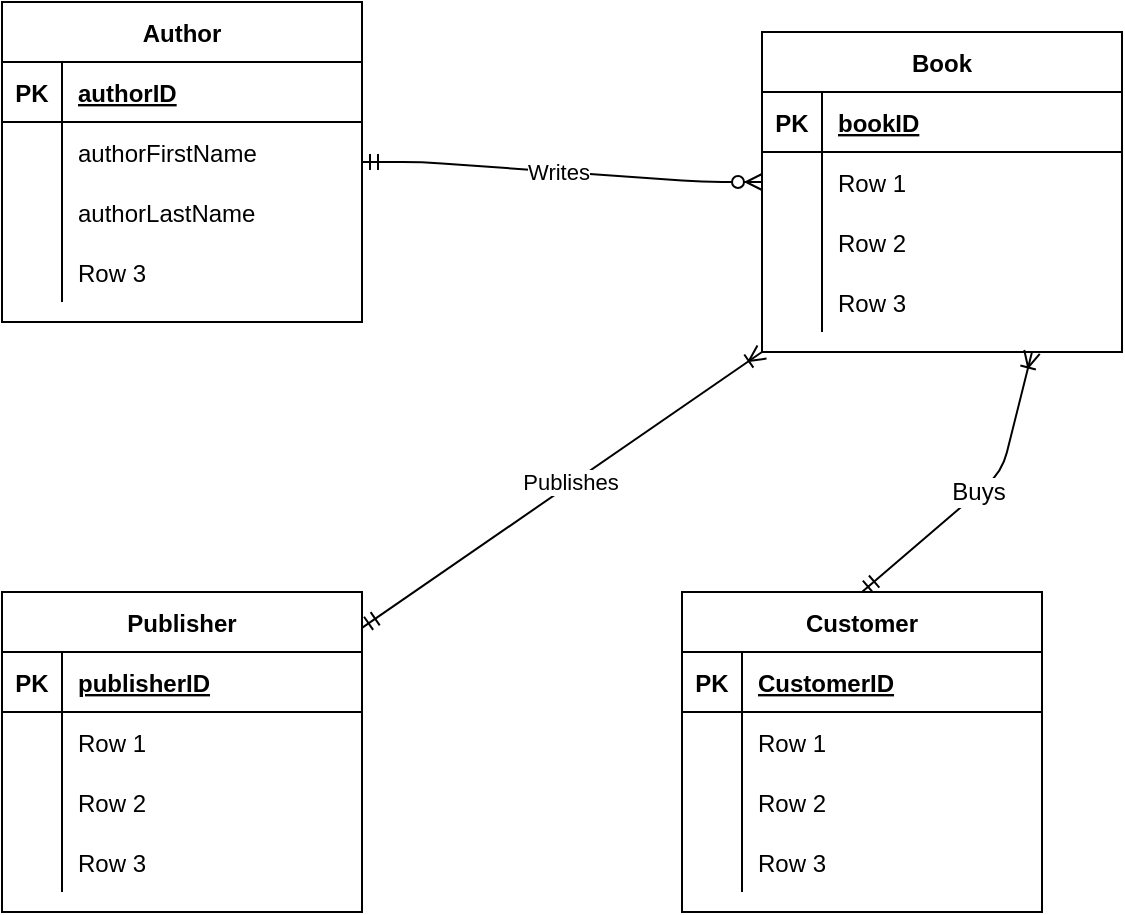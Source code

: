 <mxfile version="13.6.9" type="github">
  <diagram id="lp7pzZUwaLm7XAebwCLD" name="Page-1">
    <mxGraphModel dx="745" dy="654" grid="1" gridSize="10" guides="1" tooltips="1" connect="1" arrows="1" fold="1" page="1" pageScale="1" pageWidth="850" pageHeight="1100" math="0" shadow="0">
      <root>
        <mxCell id="0" />
        <mxCell id="1" parent="0" />
        <mxCell id="WMdSiYsk_7yJCBq60dbt-70" value="" style="edgeStyle=entityRelationEdgeStyle;fontSize=12;html=1;endArrow=ERzeroToMany;endFill=1;exitX=1;exitY=0.5;exitDx=0;exitDy=0;entryX=0;entryY=0.5;entryDx=0;entryDy=0;startArrow=ERmandOne;startFill=0;" edge="1" parent="1" source="WMdSiYsk_7yJCBq60dbt-1" target="WMdSiYsk_7yJCBq60dbt-35">
          <mxGeometry width="100" height="100" relative="1" as="geometry">
            <mxPoint x="370" y="400" as="sourcePoint" />
            <mxPoint x="480" y="400" as="targetPoint" />
          </mxGeometry>
        </mxCell>
        <mxCell id="WMdSiYsk_7yJCBq60dbt-76" value="Writes" style="edgeLabel;html=1;align=center;verticalAlign=middle;resizable=0;points=[];" vertex="1" connectable="0" parent="WMdSiYsk_7yJCBq60dbt-70">
          <mxGeometry x="-0.027" relative="1" as="geometry">
            <mxPoint as="offset" />
          </mxGeometry>
        </mxCell>
        <mxCell id="WMdSiYsk_7yJCBq60dbt-1" value="Author" style="shape=table;startSize=30;container=1;collapsible=1;childLayout=tableLayout;fixedRows=1;rowLines=0;fontStyle=1;align=center;resizeLast=1;" vertex="1" parent="1">
          <mxGeometry x="140" y="335" width="180" height="160" as="geometry" />
        </mxCell>
        <mxCell id="WMdSiYsk_7yJCBq60dbt-2" value="" style="shape=partialRectangle;collapsible=0;dropTarget=0;pointerEvents=0;fillColor=none;top=0;left=0;bottom=1;right=0;points=[[0,0.5],[1,0.5]];portConstraint=eastwest;" vertex="1" parent="WMdSiYsk_7yJCBq60dbt-1">
          <mxGeometry y="30" width="180" height="30" as="geometry" />
        </mxCell>
        <mxCell id="WMdSiYsk_7yJCBq60dbt-3" value="PK" style="shape=partialRectangle;connectable=0;fillColor=none;top=0;left=0;bottom=0;right=0;fontStyle=1;overflow=hidden;" vertex="1" parent="WMdSiYsk_7yJCBq60dbt-2">
          <mxGeometry width="30" height="30" as="geometry" />
        </mxCell>
        <mxCell id="WMdSiYsk_7yJCBq60dbt-4" value="authorID" style="shape=partialRectangle;connectable=0;fillColor=none;top=0;left=0;bottom=0;right=0;align=left;spacingLeft=6;fontStyle=5;overflow=hidden;" vertex="1" parent="WMdSiYsk_7yJCBq60dbt-2">
          <mxGeometry x="30" width="150" height="30" as="geometry" />
        </mxCell>
        <mxCell id="WMdSiYsk_7yJCBq60dbt-5" value="" style="shape=partialRectangle;collapsible=0;dropTarget=0;pointerEvents=0;fillColor=none;top=0;left=0;bottom=0;right=0;points=[[0,0.5],[1,0.5]];portConstraint=eastwest;" vertex="1" parent="WMdSiYsk_7yJCBq60dbt-1">
          <mxGeometry y="60" width="180" height="30" as="geometry" />
        </mxCell>
        <mxCell id="WMdSiYsk_7yJCBq60dbt-6" value="" style="shape=partialRectangle;connectable=0;fillColor=none;top=0;left=0;bottom=0;right=0;editable=1;overflow=hidden;" vertex="1" parent="WMdSiYsk_7yJCBq60dbt-5">
          <mxGeometry width="30" height="30" as="geometry" />
        </mxCell>
        <mxCell id="WMdSiYsk_7yJCBq60dbt-7" value="authorFirstName" style="shape=partialRectangle;connectable=0;fillColor=none;top=0;left=0;bottom=0;right=0;align=left;spacingLeft=6;overflow=hidden;" vertex="1" parent="WMdSiYsk_7yJCBq60dbt-5">
          <mxGeometry x="30" width="150" height="30" as="geometry" />
        </mxCell>
        <mxCell id="WMdSiYsk_7yJCBq60dbt-8" value="" style="shape=partialRectangle;collapsible=0;dropTarget=0;pointerEvents=0;fillColor=none;top=0;left=0;bottom=0;right=0;points=[[0,0.5],[1,0.5]];portConstraint=eastwest;" vertex="1" parent="WMdSiYsk_7yJCBq60dbt-1">
          <mxGeometry y="90" width="180" height="30" as="geometry" />
        </mxCell>
        <mxCell id="WMdSiYsk_7yJCBq60dbt-9" value="" style="shape=partialRectangle;connectable=0;fillColor=none;top=0;left=0;bottom=0;right=0;editable=1;overflow=hidden;" vertex="1" parent="WMdSiYsk_7yJCBq60dbt-8">
          <mxGeometry width="30" height="30" as="geometry" />
        </mxCell>
        <mxCell id="WMdSiYsk_7yJCBq60dbt-10" value="authorLastName" style="shape=partialRectangle;connectable=0;fillColor=none;top=0;left=0;bottom=0;right=0;align=left;spacingLeft=6;overflow=hidden;" vertex="1" parent="WMdSiYsk_7yJCBq60dbt-8">
          <mxGeometry x="30" width="150" height="30" as="geometry" />
        </mxCell>
        <mxCell id="WMdSiYsk_7yJCBq60dbt-11" value="" style="shape=partialRectangle;collapsible=0;dropTarget=0;pointerEvents=0;fillColor=none;top=0;left=0;bottom=0;right=0;points=[[0,0.5],[1,0.5]];portConstraint=eastwest;" vertex="1" parent="WMdSiYsk_7yJCBq60dbt-1">
          <mxGeometry y="120" width="180" height="30" as="geometry" />
        </mxCell>
        <mxCell id="WMdSiYsk_7yJCBq60dbt-12" value="" style="shape=partialRectangle;connectable=0;fillColor=none;top=0;left=0;bottom=0;right=0;editable=1;overflow=hidden;" vertex="1" parent="WMdSiYsk_7yJCBq60dbt-11">
          <mxGeometry width="30" height="30" as="geometry" />
        </mxCell>
        <mxCell id="WMdSiYsk_7yJCBq60dbt-13" value="Row 3" style="shape=partialRectangle;connectable=0;fillColor=none;top=0;left=0;bottom=0;right=0;align=left;spacingLeft=6;overflow=hidden;" vertex="1" parent="WMdSiYsk_7yJCBq60dbt-11">
          <mxGeometry x="30" width="150" height="30" as="geometry" />
        </mxCell>
        <mxCell id="WMdSiYsk_7yJCBq60dbt-44" value="Publisher" style="shape=table;startSize=30;container=1;collapsible=1;childLayout=tableLayout;fixedRows=1;rowLines=0;fontStyle=1;align=center;resizeLast=1;" vertex="1" parent="1">
          <mxGeometry x="140" y="630" width="180" height="160" as="geometry" />
        </mxCell>
        <mxCell id="WMdSiYsk_7yJCBq60dbt-45" value="" style="shape=partialRectangle;collapsible=0;dropTarget=0;pointerEvents=0;fillColor=none;top=0;left=0;bottom=1;right=0;points=[[0,0.5],[1,0.5]];portConstraint=eastwest;" vertex="1" parent="WMdSiYsk_7yJCBq60dbt-44">
          <mxGeometry y="30" width="180" height="30" as="geometry" />
        </mxCell>
        <mxCell id="WMdSiYsk_7yJCBq60dbt-46" value="PK" style="shape=partialRectangle;connectable=0;fillColor=none;top=0;left=0;bottom=0;right=0;fontStyle=1;overflow=hidden;" vertex="1" parent="WMdSiYsk_7yJCBq60dbt-45">
          <mxGeometry width="30" height="30" as="geometry" />
        </mxCell>
        <mxCell id="WMdSiYsk_7yJCBq60dbt-47" value="publisherID" style="shape=partialRectangle;connectable=0;fillColor=none;top=0;left=0;bottom=0;right=0;align=left;spacingLeft=6;fontStyle=5;overflow=hidden;" vertex="1" parent="WMdSiYsk_7yJCBq60dbt-45">
          <mxGeometry x="30" width="150" height="30" as="geometry" />
        </mxCell>
        <mxCell id="WMdSiYsk_7yJCBq60dbt-48" value="" style="shape=partialRectangle;collapsible=0;dropTarget=0;pointerEvents=0;fillColor=none;top=0;left=0;bottom=0;right=0;points=[[0,0.5],[1,0.5]];portConstraint=eastwest;" vertex="1" parent="WMdSiYsk_7yJCBq60dbt-44">
          <mxGeometry y="60" width="180" height="30" as="geometry" />
        </mxCell>
        <mxCell id="WMdSiYsk_7yJCBq60dbt-49" value="" style="shape=partialRectangle;connectable=0;fillColor=none;top=0;left=0;bottom=0;right=0;editable=1;overflow=hidden;" vertex="1" parent="WMdSiYsk_7yJCBq60dbt-48">
          <mxGeometry width="30" height="30" as="geometry" />
        </mxCell>
        <mxCell id="WMdSiYsk_7yJCBq60dbt-50" value="Row 1" style="shape=partialRectangle;connectable=0;fillColor=none;top=0;left=0;bottom=0;right=0;align=left;spacingLeft=6;overflow=hidden;" vertex="1" parent="WMdSiYsk_7yJCBq60dbt-48">
          <mxGeometry x="30" width="150" height="30" as="geometry" />
        </mxCell>
        <mxCell id="WMdSiYsk_7yJCBq60dbt-51" value="" style="shape=partialRectangle;collapsible=0;dropTarget=0;pointerEvents=0;fillColor=none;top=0;left=0;bottom=0;right=0;points=[[0,0.5],[1,0.5]];portConstraint=eastwest;" vertex="1" parent="WMdSiYsk_7yJCBq60dbt-44">
          <mxGeometry y="90" width="180" height="30" as="geometry" />
        </mxCell>
        <mxCell id="WMdSiYsk_7yJCBq60dbt-52" value="" style="shape=partialRectangle;connectable=0;fillColor=none;top=0;left=0;bottom=0;right=0;editable=1;overflow=hidden;" vertex="1" parent="WMdSiYsk_7yJCBq60dbt-51">
          <mxGeometry width="30" height="30" as="geometry" />
        </mxCell>
        <mxCell id="WMdSiYsk_7yJCBq60dbt-53" value="Row 2" style="shape=partialRectangle;connectable=0;fillColor=none;top=0;left=0;bottom=0;right=0;align=left;spacingLeft=6;overflow=hidden;" vertex="1" parent="WMdSiYsk_7yJCBq60dbt-51">
          <mxGeometry x="30" width="150" height="30" as="geometry" />
        </mxCell>
        <mxCell id="WMdSiYsk_7yJCBq60dbt-54" value="" style="shape=partialRectangle;collapsible=0;dropTarget=0;pointerEvents=0;fillColor=none;top=0;left=0;bottom=0;right=0;points=[[0,0.5],[1,0.5]];portConstraint=eastwest;" vertex="1" parent="WMdSiYsk_7yJCBq60dbt-44">
          <mxGeometry y="120" width="180" height="30" as="geometry" />
        </mxCell>
        <mxCell id="WMdSiYsk_7yJCBq60dbt-55" value="" style="shape=partialRectangle;connectable=0;fillColor=none;top=0;left=0;bottom=0;right=0;editable=1;overflow=hidden;" vertex="1" parent="WMdSiYsk_7yJCBq60dbt-54">
          <mxGeometry width="30" height="30" as="geometry" />
        </mxCell>
        <mxCell id="WMdSiYsk_7yJCBq60dbt-56" value="Row 3" style="shape=partialRectangle;connectable=0;fillColor=none;top=0;left=0;bottom=0;right=0;align=left;spacingLeft=6;overflow=hidden;" vertex="1" parent="WMdSiYsk_7yJCBq60dbt-54">
          <mxGeometry x="30" width="150" height="30" as="geometry" />
        </mxCell>
        <mxCell id="WMdSiYsk_7yJCBq60dbt-74" value="" style="fontSize=12;html=1;endArrow=ERoneToMany;entryX=0;entryY=1;entryDx=0;entryDy=0;startArrow=ERmandOne;startFill=0;" edge="1" parent="1" source="WMdSiYsk_7yJCBq60dbt-44" target="WMdSiYsk_7yJCBq60dbt-31">
          <mxGeometry width="100" height="100" relative="1" as="geometry">
            <mxPoint x="250" y="590" as="sourcePoint" />
            <mxPoint x="490" y="480" as="targetPoint" />
          </mxGeometry>
        </mxCell>
        <mxCell id="WMdSiYsk_7yJCBq60dbt-77" value="Publishes" style="edgeLabel;html=1;align=center;verticalAlign=middle;resizable=0;points=[];" vertex="1" connectable="0" parent="WMdSiYsk_7yJCBq60dbt-74">
          <mxGeometry x="0.047" y="1" relative="1" as="geometry">
            <mxPoint as="offset" />
          </mxGeometry>
        </mxCell>
        <mxCell id="WMdSiYsk_7yJCBq60dbt-31" value="Book" style="shape=table;startSize=30;container=1;collapsible=1;childLayout=tableLayout;fixedRows=1;rowLines=0;fontStyle=1;align=center;resizeLast=1;" vertex="1" parent="1">
          <mxGeometry x="520" y="350" width="180" height="160" as="geometry" />
        </mxCell>
        <mxCell id="WMdSiYsk_7yJCBq60dbt-32" value="" style="shape=partialRectangle;collapsible=0;dropTarget=0;pointerEvents=0;fillColor=none;top=0;left=0;bottom=1;right=0;points=[[0,0.5],[1,0.5]];portConstraint=eastwest;" vertex="1" parent="WMdSiYsk_7yJCBq60dbt-31">
          <mxGeometry y="30" width="180" height="30" as="geometry" />
        </mxCell>
        <mxCell id="WMdSiYsk_7yJCBq60dbt-33" value="PK" style="shape=partialRectangle;connectable=0;fillColor=none;top=0;left=0;bottom=0;right=0;fontStyle=1;overflow=hidden;" vertex="1" parent="WMdSiYsk_7yJCBq60dbt-32">
          <mxGeometry width="30" height="30" as="geometry" />
        </mxCell>
        <mxCell id="WMdSiYsk_7yJCBq60dbt-34" value="bookID" style="shape=partialRectangle;connectable=0;fillColor=none;top=0;left=0;bottom=0;right=0;align=left;spacingLeft=6;fontStyle=5;overflow=hidden;" vertex="1" parent="WMdSiYsk_7yJCBq60dbt-32">
          <mxGeometry x="30" width="150" height="30" as="geometry" />
        </mxCell>
        <mxCell id="WMdSiYsk_7yJCBq60dbt-35" value="" style="shape=partialRectangle;collapsible=0;dropTarget=0;pointerEvents=0;fillColor=none;top=0;left=0;bottom=0;right=0;points=[[0,0.5],[1,0.5]];portConstraint=eastwest;" vertex="1" parent="WMdSiYsk_7yJCBq60dbt-31">
          <mxGeometry y="60" width="180" height="30" as="geometry" />
        </mxCell>
        <mxCell id="WMdSiYsk_7yJCBq60dbt-36" value="" style="shape=partialRectangle;connectable=0;fillColor=none;top=0;left=0;bottom=0;right=0;editable=1;overflow=hidden;" vertex="1" parent="WMdSiYsk_7yJCBq60dbt-35">
          <mxGeometry width="30" height="30" as="geometry" />
        </mxCell>
        <mxCell id="WMdSiYsk_7yJCBq60dbt-37" value="Row 1" style="shape=partialRectangle;connectable=0;fillColor=none;top=0;left=0;bottom=0;right=0;align=left;spacingLeft=6;overflow=hidden;" vertex="1" parent="WMdSiYsk_7yJCBq60dbt-35">
          <mxGeometry x="30" width="150" height="30" as="geometry" />
        </mxCell>
        <mxCell id="WMdSiYsk_7yJCBq60dbt-38" value="" style="shape=partialRectangle;collapsible=0;dropTarget=0;pointerEvents=0;fillColor=none;top=0;left=0;bottom=0;right=0;points=[[0,0.5],[1,0.5]];portConstraint=eastwest;" vertex="1" parent="WMdSiYsk_7yJCBq60dbt-31">
          <mxGeometry y="90" width="180" height="30" as="geometry" />
        </mxCell>
        <mxCell id="WMdSiYsk_7yJCBq60dbt-39" value="" style="shape=partialRectangle;connectable=0;fillColor=none;top=0;left=0;bottom=0;right=0;editable=1;overflow=hidden;" vertex="1" parent="WMdSiYsk_7yJCBq60dbt-38">
          <mxGeometry width="30" height="30" as="geometry" />
        </mxCell>
        <mxCell id="WMdSiYsk_7yJCBq60dbt-40" value="Row 2" style="shape=partialRectangle;connectable=0;fillColor=none;top=0;left=0;bottom=0;right=0;align=left;spacingLeft=6;overflow=hidden;" vertex="1" parent="WMdSiYsk_7yJCBq60dbt-38">
          <mxGeometry x="30" width="150" height="30" as="geometry" />
        </mxCell>
        <mxCell id="WMdSiYsk_7yJCBq60dbt-41" value="" style="shape=partialRectangle;collapsible=0;dropTarget=0;pointerEvents=0;fillColor=none;top=0;left=0;bottom=0;right=0;points=[[0,0.5],[1,0.5]];portConstraint=eastwest;" vertex="1" parent="WMdSiYsk_7yJCBq60dbt-31">
          <mxGeometry y="120" width="180" height="30" as="geometry" />
        </mxCell>
        <mxCell id="WMdSiYsk_7yJCBq60dbt-42" value="" style="shape=partialRectangle;connectable=0;fillColor=none;top=0;left=0;bottom=0;right=0;editable=1;overflow=hidden;" vertex="1" parent="WMdSiYsk_7yJCBq60dbt-41">
          <mxGeometry width="30" height="30" as="geometry" />
        </mxCell>
        <mxCell id="WMdSiYsk_7yJCBq60dbt-43" value="Row 3" style="shape=partialRectangle;connectable=0;fillColor=none;top=0;left=0;bottom=0;right=0;align=left;spacingLeft=6;overflow=hidden;" vertex="1" parent="WMdSiYsk_7yJCBq60dbt-41">
          <mxGeometry x="30" width="150" height="30" as="geometry" />
        </mxCell>
        <mxCell id="WMdSiYsk_7yJCBq60dbt-75" value="Buys" style="fontSize=12;html=1;endArrow=ERoneToMany;exitX=0.5;exitY=0;exitDx=0;exitDy=0;entryX=0.75;entryY=1;entryDx=0;entryDy=0;startArrow=ERmandOne;startFill=0;" edge="1" parent="1" source="WMdSiYsk_7yJCBq60dbt-57" target="WMdSiYsk_7yJCBq60dbt-31">
          <mxGeometry width="100" height="100" relative="1" as="geometry">
            <mxPoint x="390" y="700" as="sourcePoint" />
            <mxPoint x="490" y="600" as="targetPoint" />
            <Array as="points">
              <mxPoint x="640" y="570" />
            </Array>
          </mxGeometry>
        </mxCell>
        <mxCell id="WMdSiYsk_7yJCBq60dbt-57" value="Customer" style="shape=table;startSize=30;container=1;collapsible=1;childLayout=tableLayout;fixedRows=1;rowLines=0;fontStyle=1;align=center;resizeLast=1;" vertex="1" parent="1">
          <mxGeometry x="480" y="630" width="180" height="160" as="geometry" />
        </mxCell>
        <mxCell id="WMdSiYsk_7yJCBq60dbt-58" value="" style="shape=partialRectangle;collapsible=0;dropTarget=0;pointerEvents=0;fillColor=none;top=0;left=0;bottom=1;right=0;points=[[0,0.5],[1,0.5]];portConstraint=eastwest;" vertex="1" parent="WMdSiYsk_7yJCBq60dbt-57">
          <mxGeometry y="30" width="180" height="30" as="geometry" />
        </mxCell>
        <mxCell id="WMdSiYsk_7yJCBq60dbt-59" value="PK" style="shape=partialRectangle;connectable=0;fillColor=none;top=0;left=0;bottom=0;right=0;fontStyle=1;overflow=hidden;" vertex="1" parent="WMdSiYsk_7yJCBq60dbt-58">
          <mxGeometry width="30" height="30" as="geometry" />
        </mxCell>
        <mxCell id="WMdSiYsk_7yJCBq60dbt-60" value="CustomerID" style="shape=partialRectangle;connectable=0;fillColor=none;top=0;left=0;bottom=0;right=0;align=left;spacingLeft=6;fontStyle=5;overflow=hidden;" vertex="1" parent="WMdSiYsk_7yJCBq60dbt-58">
          <mxGeometry x="30" width="150" height="30" as="geometry" />
        </mxCell>
        <mxCell id="WMdSiYsk_7yJCBq60dbt-61" value="" style="shape=partialRectangle;collapsible=0;dropTarget=0;pointerEvents=0;fillColor=none;top=0;left=0;bottom=0;right=0;points=[[0,0.5],[1,0.5]];portConstraint=eastwest;" vertex="1" parent="WMdSiYsk_7yJCBq60dbt-57">
          <mxGeometry y="60" width="180" height="30" as="geometry" />
        </mxCell>
        <mxCell id="WMdSiYsk_7yJCBq60dbt-62" value="" style="shape=partialRectangle;connectable=0;fillColor=none;top=0;left=0;bottom=0;right=0;editable=1;overflow=hidden;" vertex="1" parent="WMdSiYsk_7yJCBq60dbt-61">
          <mxGeometry width="30" height="30" as="geometry" />
        </mxCell>
        <mxCell id="WMdSiYsk_7yJCBq60dbt-63" value="Row 1" style="shape=partialRectangle;connectable=0;fillColor=none;top=0;left=0;bottom=0;right=0;align=left;spacingLeft=6;overflow=hidden;" vertex="1" parent="WMdSiYsk_7yJCBq60dbt-61">
          <mxGeometry x="30" width="150" height="30" as="geometry" />
        </mxCell>
        <mxCell id="WMdSiYsk_7yJCBq60dbt-64" value="" style="shape=partialRectangle;collapsible=0;dropTarget=0;pointerEvents=0;fillColor=none;top=0;left=0;bottom=0;right=0;points=[[0,0.5],[1,0.5]];portConstraint=eastwest;" vertex="1" parent="WMdSiYsk_7yJCBq60dbt-57">
          <mxGeometry y="90" width="180" height="30" as="geometry" />
        </mxCell>
        <mxCell id="WMdSiYsk_7yJCBq60dbt-65" value="" style="shape=partialRectangle;connectable=0;fillColor=none;top=0;left=0;bottom=0;right=0;editable=1;overflow=hidden;" vertex="1" parent="WMdSiYsk_7yJCBq60dbt-64">
          <mxGeometry width="30" height="30" as="geometry" />
        </mxCell>
        <mxCell id="WMdSiYsk_7yJCBq60dbt-66" value="Row 2" style="shape=partialRectangle;connectable=0;fillColor=none;top=0;left=0;bottom=0;right=0;align=left;spacingLeft=6;overflow=hidden;" vertex="1" parent="WMdSiYsk_7yJCBq60dbt-64">
          <mxGeometry x="30" width="150" height="30" as="geometry" />
        </mxCell>
        <mxCell id="WMdSiYsk_7yJCBq60dbt-67" value="" style="shape=partialRectangle;collapsible=0;dropTarget=0;pointerEvents=0;fillColor=none;top=0;left=0;bottom=0;right=0;points=[[0,0.5],[1,0.5]];portConstraint=eastwest;" vertex="1" parent="WMdSiYsk_7yJCBq60dbt-57">
          <mxGeometry y="120" width="180" height="30" as="geometry" />
        </mxCell>
        <mxCell id="WMdSiYsk_7yJCBq60dbt-68" value="" style="shape=partialRectangle;connectable=0;fillColor=none;top=0;left=0;bottom=0;right=0;editable=1;overflow=hidden;" vertex="1" parent="WMdSiYsk_7yJCBq60dbt-67">
          <mxGeometry width="30" height="30" as="geometry" />
        </mxCell>
        <mxCell id="WMdSiYsk_7yJCBq60dbt-69" value="Row 3" style="shape=partialRectangle;connectable=0;fillColor=none;top=0;left=0;bottom=0;right=0;align=left;spacingLeft=6;overflow=hidden;" vertex="1" parent="WMdSiYsk_7yJCBq60dbt-67">
          <mxGeometry x="30" width="150" height="30" as="geometry" />
        </mxCell>
      </root>
    </mxGraphModel>
  </diagram>
</mxfile>
